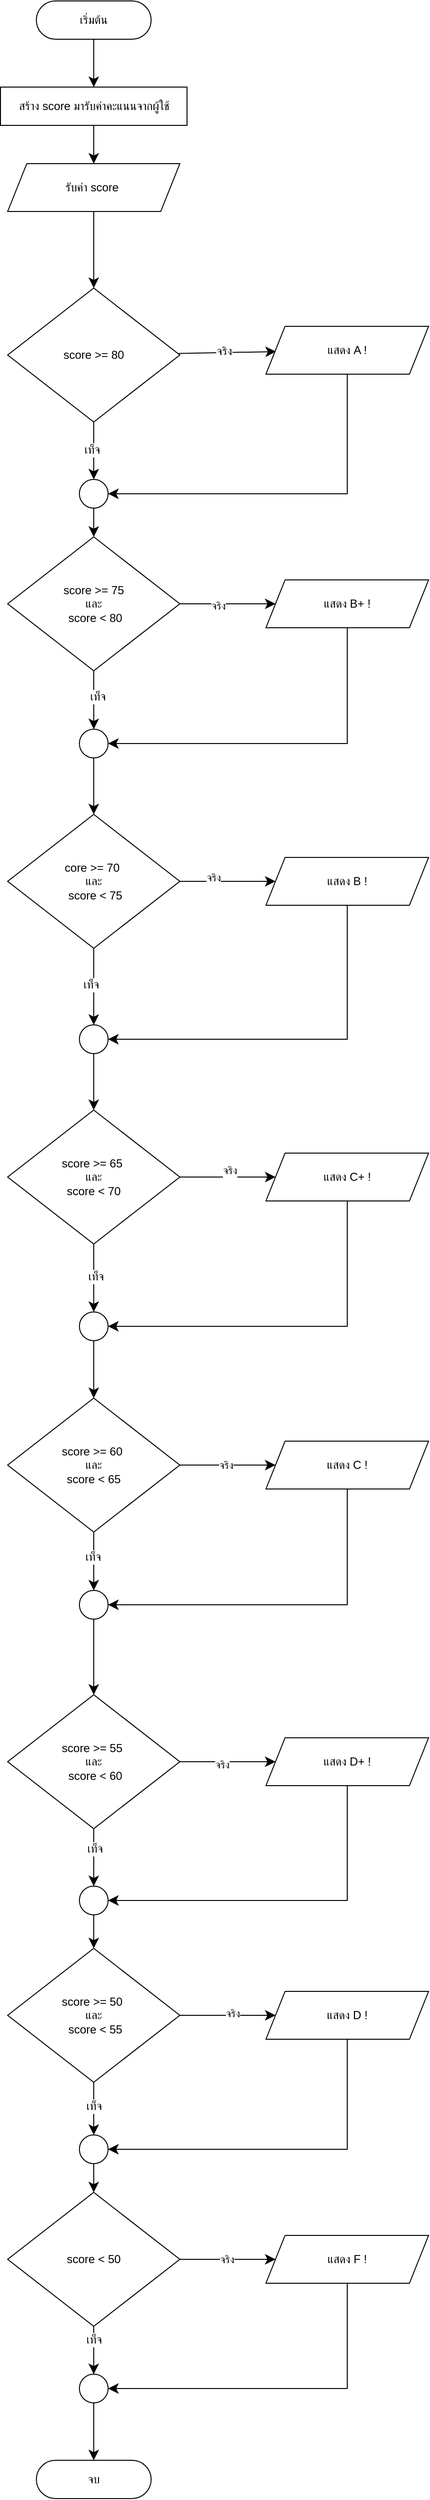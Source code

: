 <mxfile version="25.0.3">
  <diagram name="หน้า-1" id="xHKG1W1PJYsbXhlyq4G4">
    <mxGraphModel dx="448" dy="416" grid="1" gridSize="10" guides="1" tooltips="1" connect="1" arrows="1" fold="1" page="1" pageScale="1" pageWidth="827" pageHeight="1169" math="0" shadow="0">
      <root>
        <mxCell id="0" />
        <mxCell id="1" parent="0" />
        <mxCell id="b_nM1j6cAV6Jwso214tW-3" value="" style="edgeStyle=none;curved=1;rounded=0;orthogonalLoop=1;jettySize=auto;html=1;fontSize=12;startSize=8;endSize=8;" parent="1" source="b_nM1j6cAV6Jwso214tW-1" target="b_nM1j6cAV6Jwso214tW-2" edge="1">
          <mxGeometry relative="1" as="geometry" />
        </mxCell>
        <mxCell id="b_nM1j6cAV6Jwso214tW-1" value="เริ่มต้น" style="rounded=1;whiteSpace=wrap;html=1;arcSize=50;" parent="1" vertex="1">
          <mxGeometry x="230" y="10" width="120" height="40" as="geometry" />
        </mxCell>
        <mxCell id="b_nM1j6cAV6Jwso214tW-5" value="" style="edgeStyle=none;curved=1;rounded=0;orthogonalLoop=1;jettySize=auto;html=1;fontSize=12;startSize=8;endSize=8;" parent="1" source="b_nM1j6cAV6Jwso214tW-2" target="b_nM1j6cAV6Jwso214tW-4" edge="1">
          <mxGeometry relative="1" as="geometry" />
        </mxCell>
        <mxCell id="b_nM1j6cAV6Jwso214tW-2" value="สร้าง score มารับค่าคะแนนจากผู้ใช้" style="rounded=0;whiteSpace=wrap;html=1;" parent="1" vertex="1">
          <mxGeometry x="192.5" y="100" width="195" height="40" as="geometry" />
        </mxCell>
        <mxCell id="b_nM1j6cAV6Jwso214tW-7" value="" style="edgeStyle=none;curved=1;rounded=0;orthogonalLoop=1;jettySize=auto;html=1;fontSize=12;startSize=8;endSize=8;" parent="1" source="b_nM1j6cAV6Jwso214tW-4" target="b_nM1j6cAV6Jwso214tW-6" edge="1">
          <mxGeometry relative="1" as="geometry" />
        </mxCell>
        <mxCell id="b_nM1j6cAV6Jwso214tW-4" value="รับค่า score&amp;nbsp;" style="shape=parallelogram;perimeter=parallelogramPerimeter;whiteSpace=wrap;html=1;fixedSize=1;" parent="1" vertex="1">
          <mxGeometry x="200" y="180" width="180" height="50" as="geometry" />
        </mxCell>
        <mxCell id="b_nM1j6cAV6Jwso214tW-22" value="" style="edgeStyle=none;curved=1;rounded=0;orthogonalLoop=1;jettySize=auto;html=1;fontSize=12;startSize=8;endSize=8;" parent="1" source="b_nM1j6cAV6Jwso214tW-87" target="b_nM1j6cAV6Jwso214tW-10" edge="1">
          <mxGeometry relative="1" as="geometry" />
        </mxCell>
        <mxCell id="b_nM1j6cAV6Jwso214tW-34" value="" style="edgeStyle=none;curved=1;rounded=0;orthogonalLoop=1;jettySize=auto;html=1;fontSize=12;startSize=8;endSize=8;" parent="1" edge="1">
          <mxGeometry relative="1" as="geometry">
            <mxPoint x="378.868" y="378.342" as="sourcePoint" />
            <mxPoint x="480.43" y="376.426" as="targetPoint" />
          </mxGeometry>
        </mxCell>
        <mxCell id="b_nM1j6cAV6Jwso214tW-35" value="จริง" style="edgeLabel;html=1;align=center;verticalAlign=middle;resizable=0;points=[];fontSize=12;" parent="b_nM1j6cAV6Jwso214tW-34" vertex="1" connectable="0">
          <mxGeometry x="-0.054" y="2" relative="1" as="geometry">
            <mxPoint x="-1" as="offset" />
          </mxGeometry>
        </mxCell>
        <mxCell id="b_nM1j6cAV6Jwso214tW-6" value="score &gt;= 80" style="rhombus;whiteSpace=wrap;html=1;" parent="1" vertex="1">
          <mxGeometry x="200" y="310" width="180" height="140" as="geometry" />
        </mxCell>
        <mxCell id="b_nM1j6cAV6Jwso214tW-17" value="" style="edgeStyle=none;curved=1;rounded=0;orthogonalLoop=1;jettySize=auto;html=1;fontSize=12;startSize=8;endSize=8;exitX=0.5;exitY=1;exitDx=0;exitDy=0;" parent="1" source="b_nM1j6cAV6Jwso214tW-83" target="b_nM1j6cAV6Jwso214tW-11" edge="1">
          <mxGeometry relative="1" as="geometry">
            <mxPoint x="250" y="1070" as="sourcePoint" />
          </mxGeometry>
        </mxCell>
        <mxCell id="b_nM1j6cAV6Jwso214tW-96" value="" style="edgeStyle=none;curved=1;rounded=0;orthogonalLoop=1;jettySize=auto;html=1;fontSize=12;startSize=8;endSize=8;" parent="1" source="b_nM1j6cAV6Jwso214tW-10" target="b_nM1j6cAV6Jwso214tW-38" edge="1">
          <mxGeometry relative="1" as="geometry" />
        </mxCell>
        <mxCell id="7eQ8FNlqFgEWoH0mjbUI-2" value="จริง" style="edgeLabel;html=1;align=center;verticalAlign=middle;resizable=0;points=[];" vertex="1" connectable="0" parent="b_nM1j6cAV6Jwso214tW-96">
          <mxGeometry x="-0.2" y="-2" relative="1" as="geometry">
            <mxPoint as="offset" />
          </mxGeometry>
        </mxCell>
        <mxCell id="b_nM1j6cAV6Jwso214tW-10" value="score &amp;gt;= 75&lt;div&gt;และ&lt;/div&gt;&lt;div&gt;&amp;nbsp;score &amp;lt; 80&lt;/div&gt;" style="rhombus;whiteSpace=wrap;html=1;" parent="1" vertex="1">
          <mxGeometry x="200" y="570" width="180" height="140" as="geometry" />
        </mxCell>
        <mxCell id="b_nM1j6cAV6Jwso214tW-18" value="" style="edgeStyle=none;curved=1;rounded=0;orthogonalLoop=1;jettySize=auto;html=1;fontSize=12;startSize=8;endSize=8;" parent="1" source="b_nM1j6cAV6Jwso214tW-99" target="b_nM1j6cAV6Jwso214tW-12" edge="1">
          <mxGeometry relative="1" as="geometry" />
        </mxCell>
        <mxCell id="b_nM1j6cAV6Jwso214tW-98" value="" style="edgeStyle=none;curved=1;rounded=0;orthogonalLoop=1;jettySize=auto;html=1;fontSize=12;startSize=8;endSize=8;" parent="1" source="b_nM1j6cAV6Jwso214tW-11" target="b_nM1j6cAV6Jwso214tW-41" edge="1">
          <mxGeometry relative="1" as="geometry" />
        </mxCell>
        <mxCell id="7eQ8FNlqFgEWoH0mjbUI-3" value="&#xa;&lt;span style=&quot;color: rgb(0, 0, 0); font-family: Helvetica; font-size: 11px; font-style: normal; font-variant-ligatures: normal; font-variant-caps: normal; font-weight: 400; letter-spacing: normal; orphans: 2; text-align: center; text-indent: 0px; text-transform: none; widows: 2; word-spacing: 0px; -webkit-text-stroke-width: 0px; white-space: nowrap; background-color: rgb(255, 255, 255); text-decoration-thickness: initial; text-decoration-style: initial; text-decoration-color: initial; display: inline !important; float: none;&quot;&gt;จริง&lt;/span&gt;&#xa;&#xa;" style="edgeLabel;html=1;align=center;verticalAlign=middle;resizable=0;points=[];" vertex="1" connectable="0" parent="b_nM1j6cAV6Jwso214tW-98">
          <mxGeometry x="-0.3" y="-3" relative="1" as="geometry">
            <mxPoint as="offset" />
          </mxGeometry>
        </mxCell>
        <mxCell id="b_nM1j6cAV6Jwso214tW-11" value="core &amp;gt;= 70&amp;nbsp;&lt;div&gt;และ&lt;/div&gt;&lt;div&gt;&amp;nbsp;score &amp;lt; 75&lt;/div&gt;" style="rhombus;whiteSpace=wrap;html=1;" parent="1" vertex="1">
          <mxGeometry x="200" y="860" width="180" height="140" as="geometry" />
        </mxCell>
        <mxCell id="b_nM1j6cAV6Jwso214tW-19" value="" style="edgeStyle=none;curved=1;rounded=0;orthogonalLoop=1;jettySize=auto;html=1;fontSize=12;startSize=8;endSize=8;" parent="1" source="b_nM1j6cAV6Jwso214tW-104" target="b_nM1j6cAV6Jwso214tW-13" edge="1">
          <mxGeometry relative="1" as="geometry" />
        </mxCell>
        <mxCell id="b_nM1j6cAV6Jwso214tW-109" value="" style="edgeStyle=none;curved=1;rounded=0;orthogonalLoop=1;jettySize=auto;html=1;fontSize=12;startSize=8;endSize=8;" parent="1" source="b_nM1j6cAV6Jwso214tW-12" target="b_nM1j6cAV6Jwso214tW-51" edge="1">
          <mxGeometry relative="1" as="geometry" />
        </mxCell>
        <mxCell id="7eQ8FNlqFgEWoH0mjbUI-4" value="&#xa;&lt;span style=&quot;color: rgb(0, 0, 0); font-family: Helvetica; font-size: 11px; font-style: normal; font-variant-ligatures: normal; font-variant-caps: normal; font-weight: 400; letter-spacing: normal; orphans: 2; text-align: center; text-indent: 0px; text-transform: none; widows: 2; word-spacing: 0px; -webkit-text-stroke-width: 0px; white-space: nowrap; background-color: rgb(255, 255, 255); text-decoration-thickness: initial; text-decoration-style: initial; text-decoration-color: initial; display: inline !important; float: none;&quot;&gt;จริง&lt;/span&gt;&#xa;&#xa;" style="edgeLabel;html=1;align=center;verticalAlign=middle;resizable=0;points=[];" vertex="1" connectable="0" parent="b_nM1j6cAV6Jwso214tW-109">
          <mxGeometry x="0.035" relative="1" as="geometry">
            <mxPoint as="offset" />
          </mxGeometry>
        </mxCell>
        <mxCell id="b_nM1j6cAV6Jwso214tW-12" value="score &amp;gt;= 65&amp;nbsp;&lt;div&gt;และ&lt;/div&gt;&lt;div&gt;score &amp;lt; 70&lt;/div&gt;" style="rhombus;whiteSpace=wrap;html=1;" parent="1" vertex="1">
          <mxGeometry x="200" y="1169" width="180" height="140" as="geometry" />
        </mxCell>
        <mxCell id="b_nM1j6cAV6Jwso214tW-110" value="" style="edgeStyle=none;curved=1;rounded=0;orthogonalLoop=1;jettySize=auto;html=1;fontSize=12;startSize=8;endSize=8;" parent="1" source="b_nM1j6cAV6Jwso214tW-13" target="b_nM1j6cAV6Jwso214tW-55" edge="1">
          <mxGeometry relative="1" as="geometry" />
        </mxCell>
        <mxCell id="7eQ8FNlqFgEWoH0mjbUI-5" value="จริง" style="edgeLabel;html=1;align=center;verticalAlign=middle;resizable=0;points=[];" vertex="1" connectable="0" parent="b_nM1j6cAV6Jwso214tW-110">
          <mxGeometry x="-0.052" relative="1" as="geometry">
            <mxPoint as="offset" />
          </mxGeometry>
        </mxCell>
        <mxCell id="b_nM1j6cAV6Jwso214tW-111" style="edgeStyle=none;curved=1;rounded=0;orthogonalLoop=1;jettySize=auto;html=1;exitX=0.5;exitY=1;exitDx=0;exitDy=0;entryX=0.5;entryY=0;entryDx=0;entryDy=0;fontSize=12;startSize=8;endSize=8;" parent="1" source="b_nM1j6cAV6Jwso214tW-112" target="b_nM1j6cAV6Jwso214tW-14" edge="1">
          <mxGeometry relative="1" as="geometry" />
        </mxCell>
        <mxCell id="b_nM1j6cAV6Jwso214tW-13" value="score &amp;gt;= 60&amp;nbsp;&lt;div&gt;และ&lt;/div&gt;&lt;div&gt;score &amp;lt; 65&lt;/div&gt;" style="rhombus;whiteSpace=wrap;html=1;" parent="1" vertex="1">
          <mxGeometry x="200" y="1470" width="180" height="140" as="geometry" />
        </mxCell>
        <mxCell id="b_nM1j6cAV6Jwso214tW-114" value="" style="edgeStyle=none;curved=1;rounded=0;orthogonalLoop=1;jettySize=auto;html=1;fontSize=12;startSize=8;endSize=8;" parent="1" source="b_nM1j6cAV6Jwso214tW-14" target="b_nM1j6cAV6Jwso214tW-63" edge="1">
          <mxGeometry relative="1" as="geometry" />
        </mxCell>
        <mxCell id="7eQ8FNlqFgEWoH0mjbUI-6" value="จริง" style="edgeLabel;html=1;align=center;verticalAlign=middle;resizable=0;points=[];" vertex="1" connectable="0" parent="b_nM1j6cAV6Jwso214tW-114">
          <mxGeometry x="-0.122" y="-3" relative="1" as="geometry">
            <mxPoint as="offset" />
          </mxGeometry>
        </mxCell>
        <mxCell id="b_nM1j6cAV6Jwso214tW-116" value="" style="edgeStyle=none;curved=1;rounded=0;orthogonalLoop=1;jettySize=auto;html=1;fontSize=12;startSize=8;endSize=8;" parent="1" source="b_nM1j6cAV6Jwso214tW-118" target="b_nM1j6cAV6Jwso214tW-15" edge="1">
          <mxGeometry relative="1" as="geometry" />
        </mxCell>
        <mxCell id="b_nM1j6cAV6Jwso214tW-14" value="score &amp;gt;= 55&amp;nbsp;&lt;div&gt;และ&lt;/div&gt;&lt;div&gt;&amp;nbsp;score &amp;lt; 60&lt;/div&gt;" style="rhombus;whiteSpace=wrap;html=1;" parent="1" vertex="1">
          <mxGeometry x="200" y="1780" width="180" height="140" as="geometry" />
        </mxCell>
        <mxCell id="b_nM1j6cAV6Jwso214tW-117" value="" style="edgeStyle=none;curved=1;rounded=0;orthogonalLoop=1;jettySize=auto;html=1;fontSize=12;startSize=8;endSize=8;" parent="1" source="b_nM1j6cAV6Jwso214tW-120" target="b_nM1j6cAV6Jwso214tW-16" edge="1">
          <mxGeometry relative="1" as="geometry" />
        </mxCell>
        <mxCell id="b_nM1j6cAV6Jwso214tW-122" value="" style="edgeStyle=none;curved=1;rounded=0;orthogonalLoop=1;jettySize=auto;html=1;fontSize=12;startSize=8;endSize=8;" parent="1" source="b_nM1j6cAV6Jwso214tW-15" target="b_nM1j6cAV6Jwso214tW-68" edge="1">
          <mxGeometry relative="1" as="geometry" />
        </mxCell>
        <mxCell id="7eQ8FNlqFgEWoH0mjbUI-7" value="จริง" style="edgeLabel;html=1;align=center;verticalAlign=middle;resizable=0;points=[];" vertex="1" connectable="0" parent="b_nM1j6cAV6Jwso214tW-122">
          <mxGeometry x="0.087" y="2" relative="1" as="geometry">
            <mxPoint as="offset" />
          </mxGeometry>
        </mxCell>
        <mxCell id="b_nM1j6cAV6Jwso214tW-15" value="score &amp;gt;= 50&amp;nbsp;&lt;div&gt;และ&lt;/div&gt;&lt;div&gt;&amp;nbsp;score &amp;lt; 55&lt;/div&gt;" style="rhombus;whiteSpace=wrap;html=1;" parent="1" vertex="1">
          <mxGeometry x="200" y="2045" width="180" height="140" as="geometry" />
        </mxCell>
        <mxCell id="b_nM1j6cAV6Jwso214tW-32" value="" style="edgeStyle=none;curved=1;rounded=0;orthogonalLoop=1;jettySize=auto;html=1;fontSize=12;startSize=8;endSize=8;exitX=0.5;exitY=1;exitDx=0;exitDy=0;" parent="1" source="b_nM1j6cAV6Jwso214tW-127" target="b_nM1j6cAV6Jwso214tW-31" edge="1">
          <mxGeometry relative="1" as="geometry">
            <mxPoint x="290" y="2530" as="sourcePoint" />
          </mxGeometry>
        </mxCell>
        <mxCell id="b_nM1j6cAV6Jwso214tW-123" value="" style="edgeStyle=none;curved=1;rounded=0;orthogonalLoop=1;jettySize=auto;html=1;fontSize=12;startSize=8;endSize=8;" parent="1" source="b_nM1j6cAV6Jwso214tW-16" target="b_nM1j6cAV6Jwso214tW-73" edge="1">
          <mxGeometry relative="1" as="geometry" />
        </mxCell>
        <mxCell id="7eQ8FNlqFgEWoH0mjbUI-8" value="จริง" style="edgeLabel;html=1;align=center;verticalAlign=middle;resizable=0;points=[];" vertex="1" connectable="0" parent="b_nM1j6cAV6Jwso214tW-123">
          <mxGeometry x="-0.035" relative="1" as="geometry">
            <mxPoint as="offset" />
          </mxGeometry>
        </mxCell>
        <mxCell id="b_nM1j6cAV6Jwso214tW-16" value="score &lt; 50" style="rhombus;whiteSpace=wrap;html=1;" parent="1" vertex="1">
          <mxGeometry x="200" y="2300" width="180" height="140" as="geometry" />
        </mxCell>
        <mxCell id="b_nM1j6cAV6Jwso214tW-31" value="จบ" style="rounded=1;whiteSpace=wrap;html=1;arcSize=50;" parent="1" vertex="1">
          <mxGeometry x="230" y="2580" width="120" height="40" as="geometry" />
        </mxCell>
        <mxCell id="b_nM1j6cAV6Jwso214tW-91" style="edgeStyle=orthogonalEdgeStyle;rounded=0;orthogonalLoop=1;jettySize=auto;html=1;exitX=0.5;exitY=1;exitDx=0;exitDy=0;entryX=1;entryY=0.5;entryDx=0;entryDy=0;fontSize=12;startSize=8;endSize=8;" parent="1" source="b_nM1j6cAV6Jwso214tW-33" target="b_nM1j6cAV6Jwso214tW-87" edge="1">
          <mxGeometry relative="1" as="geometry" />
        </mxCell>
        <mxCell id="b_nM1j6cAV6Jwso214tW-33" value="แสดง A !" style="shape=parallelogram;perimeter=parallelogramPerimeter;whiteSpace=wrap;html=1;fixedSize=1;" parent="1" vertex="1">
          <mxGeometry x="470" y="350" width="170" height="50" as="geometry" />
        </mxCell>
        <mxCell id="b_nM1j6cAV6Jwso214tW-97" style="edgeStyle=orthogonalEdgeStyle;rounded=0;orthogonalLoop=1;jettySize=auto;html=1;exitX=0.5;exitY=1;exitDx=0;exitDy=0;entryX=1;entryY=0.5;entryDx=0;entryDy=0;fontSize=12;startSize=8;endSize=8;" parent="1" source="b_nM1j6cAV6Jwso214tW-38" target="b_nM1j6cAV6Jwso214tW-83" edge="1">
          <mxGeometry relative="1" as="geometry" />
        </mxCell>
        <mxCell id="b_nM1j6cAV6Jwso214tW-38" value="แสดง B+ !" style="shape=parallelogram;perimeter=parallelogramPerimeter;whiteSpace=wrap;html=1;fixedSize=1;" parent="1" vertex="1">
          <mxGeometry x="470" y="615" width="170" height="50" as="geometry" />
        </mxCell>
        <mxCell id="b_nM1j6cAV6Jwso214tW-102" style="edgeStyle=orthogonalEdgeStyle;rounded=0;orthogonalLoop=1;jettySize=auto;html=1;exitX=0.5;exitY=1;exitDx=0;exitDy=0;entryX=1;entryY=0.5;entryDx=0;entryDy=0;fontSize=12;startSize=8;endSize=8;" parent="1" source="b_nM1j6cAV6Jwso214tW-41" target="b_nM1j6cAV6Jwso214tW-99" edge="1">
          <mxGeometry relative="1" as="geometry" />
        </mxCell>
        <mxCell id="b_nM1j6cAV6Jwso214tW-41" value="แสดง B !" style="shape=parallelogram;perimeter=parallelogramPerimeter;whiteSpace=wrap;html=1;fixedSize=1;" parent="1" vertex="1">
          <mxGeometry x="470" y="905" width="170" height="50" as="geometry" />
        </mxCell>
        <mxCell id="b_nM1j6cAV6Jwso214tW-108" style="edgeStyle=orthogonalEdgeStyle;rounded=0;orthogonalLoop=1;jettySize=auto;html=1;exitX=0.5;exitY=1;exitDx=0;exitDy=0;entryX=1;entryY=0.5;entryDx=0;entryDy=0;fontSize=12;startSize=8;endSize=8;" parent="1" source="b_nM1j6cAV6Jwso214tW-51" target="b_nM1j6cAV6Jwso214tW-104" edge="1">
          <mxGeometry relative="1" as="geometry" />
        </mxCell>
        <mxCell id="b_nM1j6cAV6Jwso214tW-51" value="แสดง C+ !" style="shape=parallelogram;perimeter=parallelogramPerimeter;whiteSpace=wrap;html=1;fixedSize=1;" parent="1" vertex="1">
          <mxGeometry x="470" y="1214" width="170" height="50" as="geometry" />
        </mxCell>
        <mxCell id="b_nM1j6cAV6Jwso214tW-115" style="edgeStyle=orthogonalEdgeStyle;rounded=0;orthogonalLoop=1;jettySize=auto;html=1;exitX=0.5;exitY=1;exitDx=0;exitDy=0;entryX=1;entryY=0.5;entryDx=0;entryDy=0;fontSize=12;startSize=8;endSize=8;" parent="1" source="b_nM1j6cAV6Jwso214tW-55" target="b_nM1j6cAV6Jwso214tW-112" edge="1">
          <mxGeometry relative="1" as="geometry" />
        </mxCell>
        <mxCell id="b_nM1j6cAV6Jwso214tW-55" value="แสดง C !" style="shape=parallelogram;perimeter=parallelogramPerimeter;whiteSpace=wrap;html=1;fixedSize=1;" parent="1" vertex="1">
          <mxGeometry x="470" y="1515" width="170" height="50" as="geometry" />
        </mxCell>
        <mxCell id="b_nM1j6cAV6Jwso214tW-125" style="edgeStyle=orthogonalEdgeStyle;rounded=0;orthogonalLoop=1;jettySize=auto;html=1;entryX=1;entryY=0.5;entryDx=0;entryDy=0;fontSize=12;startSize=8;endSize=8;exitX=0.5;exitY=1;exitDx=0;exitDy=0;" parent="1" source="b_nM1j6cAV6Jwso214tW-63" target="b_nM1j6cAV6Jwso214tW-118" edge="1">
          <mxGeometry relative="1" as="geometry">
            <Array as="points">
              <mxPoint x="555" y="1995" />
            </Array>
          </mxGeometry>
        </mxCell>
        <mxCell id="b_nM1j6cAV6Jwso214tW-63" value="แสดง D+ !" style="shape=parallelogram;perimeter=parallelogramPerimeter;whiteSpace=wrap;html=1;fixedSize=1;" parent="1" vertex="1">
          <mxGeometry x="470" y="1825" width="170" height="50" as="geometry" />
        </mxCell>
        <mxCell id="b_nM1j6cAV6Jwso214tW-124" style="edgeStyle=orthogonalEdgeStyle;rounded=0;orthogonalLoop=1;jettySize=auto;html=1;exitX=0.5;exitY=1;exitDx=0;exitDy=0;entryX=1;entryY=0.5;entryDx=0;entryDy=0;fontSize=12;startSize=8;endSize=8;" parent="1" source="b_nM1j6cAV6Jwso214tW-68" target="b_nM1j6cAV6Jwso214tW-120" edge="1">
          <mxGeometry relative="1" as="geometry" />
        </mxCell>
        <mxCell id="b_nM1j6cAV6Jwso214tW-68" value="แสดง D !" style="shape=parallelogram;perimeter=parallelogramPerimeter;whiteSpace=wrap;html=1;fixedSize=1;" parent="1" vertex="1">
          <mxGeometry x="470" y="2090" width="170" height="50" as="geometry" />
        </mxCell>
        <mxCell id="b_nM1j6cAV6Jwso214tW-129" style="edgeStyle=orthogonalEdgeStyle;rounded=0;orthogonalLoop=1;jettySize=auto;html=1;exitX=0.5;exitY=1;exitDx=0;exitDy=0;entryX=1;entryY=0.5;entryDx=0;entryDy=0;fontSize=12;startSize=8;endSize=8;" parent="1" source="b_nM1j6cAV6Jwso214tW-73" target="b_nM1j6cAV6Jwso214tW-127" edge="1">
          <mxGeometry relative="1" as="geometry" />
        </mxCell>
        <mxCell id="b_nM1j6cAV6Jwso214tW-73" value="แสดง F !" style="shape=parallelogram;perimeter=parallelogramPerimeter;whiteSpace=wrap;html=1;fixedSize=1;" parent="1" vertex="1">
          <mxGeometry x="470" y="2345" width="170" height="50" as="geometry" />
        </mxCell>
        <mxCell id="b_nM1j6cAV6Jwso214tW-84" value="" style="edgeStyle=none;curved=1;rounded=0;orthogonalLoop=1;jettySize=auto;html=1;fontSize=12;startSize=8;endSize=8;exitX=0.5;exitY=1;exitDx=0;exitDy=0;" parent="1" source="b_nM1j6cAV6Jwso214tW-10" target="b_nM1j6cAV6Jwso214tW-83" edge="1">
          <mxGeometry relative="1" as="geometry">
            <mxPoint x="290" y="710" as="sourcePoint" />
            <mxPoint x="256" y="1114" as="targetPoint" />
          </mxGeometry>
        </mxCell>
        <mxCell id="b_nM1j6cAV6Jwso214tW-85" value="เท็จ" style="edgeLabel;html=1;align=center;verticalAlign=middle;resizable=0;points=[];fontSize=12;" parent="b_nM1j6cAV6Jwso214tW-84" vertex="1" connectable="0">
          <mxGeometry x="-0.101" y="-2" relative="1" as="geometry">
            <mxPoint x="6" y="-1" as="offset" />
          </mxGeometry>
        </mxCell>
        <mxCell id="b_nM1j6cAV6Jwso214tW-83" value="" style="ellipse;whiteSpace=wrap;html=1;aspect=fixed;" parent="1" vertex="1">
          <mxGeometry x="275" y="771" width="30" height="30" as="geometry" />
        </mxCell>
        <mxCell id="b_nM1j6cAV6Jwso214tW-88" value="" style="edgeStyle=none;curved=1;rounded=0;orthogonalLoop=1;jettySize=auto;html=1;fontSize=12;startSize=8;endSize=8;" parent="1" source="b_nM1j6cAV6Jwso214tW-6" target="b_nM1j6cAV6Jwso214tW-87" edge="1">
          <mxGeometry relative="1" as="geometry">
            <mxPoint x="290" y="450" as="sourcePoint" />
            <mxPoint x="290" y="570" as="targetPoint" />
          </mxGeometry>
        </mxCell>
        <mxCell id="b_nM1j6cAV6Jwso214tW-89" value="เท็จ" style="edgeLabel;html=1;align=center;verticalAlign=middle;resizable=0;points=[];fontSize=12;" parent="b_nM1j6cAV6Jwso214tW-88" vertex="1" connectable="0">
          <mxGeometry x="-0.053" y="-2" relative="1" as="geometry">
            <mxPoint as="offset" />
          </mxGeometry>
        </mxCell>
        <mxCell id="b_nM1j6cAV6Jwso214tW-87" value="" style="ellipse;whiteSpace=wrap;html=1;aspect=fixed;" parent="1" vertex="1">
          <mxGeometry x="275" y="510" width="30" height="30" as="geometry" />
        </mxCell>
        <mxCell id="b_nM1j6cAV6Jwso214tW-100" value="" style="edgeStyle=none;curved=1;rounded=0;orthogonalLoop=1;jettySize=auto;html=1;fontSize=12;startSize=8;endSize=8;" parent="1" source="b_nM1j6cAV6Jwso214tW-11" target="b_nM1j6cAV6Jwso214tW-99" edge="1">
          <mxGeometry relative="1" as="geometry">
            <mxPoint x="285" y="996" as="sourcePoint" />
            <mxPoint x="255" y="1344" as="targetPoint" />
          </mxGeometry>
        </mxCell>
        <mxCell id="b_nM1j6cAV6Jwso214tW-101" value="เท็จ" style="edgeLabel;html=1;align=center;verticalAlign=middle;resizable=0;points=[];fontSize=12;" parent="b_nM1j6cAV6Jwso214tW-100" vertex="1" connectable="0">
          <mxGeometry x="-0.056" y="-3" relative="1" as="geometry">
            <mxPoint as="offset" />
          </mxGeometry>
        </mxCell>
        <mxCell id="b_nM1j6cAV6Jwso214tW-99" value="" style="ellipse;whiteSpace=wrap;html=1;aspect=fixed;" parent="1" vertex="1">
          <mxGeometry x="275" y="1080" width="30" height="30" as="geometry" />
        </mxCell>
        <mxCell id="b_nM1j6cAV6Jwso214tW-105" value="" style="edgeStyle=none;curved=1;rounded=0;orthogonalLoop=1;jettySize=auto;html=1;fontSize=12;startSize=8;endSize=8;" parent="1" source="b_nM1j6cAV6Jwso214tW-12" target="b_nM1j6cAV6Jwso214tW-104" edge="1">
          <mxGeometry relative="1" as="geometry">
            <mxPoint x="283" y="1304" as="sourcePoint" />
            <mxPoint x="257" y="1565" as="targetPoint" />
          </mxGeometry>
        </mxCell>
        <mxCell id="b_nM1j6cAV6Jwso214tW-106" value="เท็จ" style="edgeLabel;html=1;align=center;verticalAlign=middle;resizable=0;points=[];fontSize=12;" parent="b_nM1j6cAV6Jwso214tW-105" vertex="1" connectable="0">
          <mxGeometry x="-0.055" y="2" relative="1" as="geometry">
            <mxPoint as="offset" />
          </mxGeometry>
        </mxCell>
        <mxCell id="b_nM1j6cAV6Jwso214tW-104" value="" style="ellipse;whiteSpace=wrap;html=1;aspect=fixed;" parent="1" vertex="1">
          <mxGeometry x="275" y="1380" width="30" height="30" as="geometry" />
        </mxCell>
        <mxCell id="b_nM1j6cAV6Jwso214tW-113" value="" style="edgeStyle=none;curved=1;rounded=0;orthogonalLoop=1;jettySize=auto;html=1;exitX=0.5;exitY=1;exitDx=0;exitDy=0;entryX=0.5;entryY=0;entryDx=0;entryDy=0;fontSize=12;startSize=8;endSize=8;" parent="1" source="b_nM1j6cAV6Jwso214tW-13" target="b_nM1j6cAV6Jwso214tW-112" edge="1">
          <mxGeometry relative="1" as="geometry">
            <mxPoint x="290" y="1610" as="sourcePoint" />
            <mxPoint x="290" y="1780" as="targetPoint" />
          </mxGeometry>
        </mxCell>
        <mxCell id="7eQ8FNlqFgEWoH0mjbUI-9" value="&lt;span style=&quot;font-size: 12px;&quot;&gt;เท็จ&lt;/span&gt;" style="edgeLabel;html=1;align=center;verticalAlign=middle;resizable=0;points=[];" vertex="1" connectable="0" parent="b_nM1j6cAV6Jwso214tW-113">
          <mxGeometry x="-0.147" y="-1" relative="1" as="geometry">
            <mxPoint as="offset" />
          </mxGeometry>
        </mxCell>
        <mxCell id="b_nM1j6cAV6Jwso214tW-112" value="" style="ellipse;whiteSpace=wrap;html=1;aspect=fixed;" parent="1" vertex="1">
          <mxGeometry x="275" y="1671" width="30" height="30" as="geometry" />
        </mxCell>
        <mxCell id="b_nM1j6cAV6Jwso214tW-119" value="" style="edgeStyle=none;curved=1;rounded=0;orthogonalLoop=1;jettySize=auto;html=1;fontSize=12;startSize=8;endSize=8;" parent="1" source="b_nM1j6cAV6Jwso214tW-14" target="b_nM1j6cAV6Jwso214tW-118" edge="1">
          <mxGeometry relative="1" as="geometry">
            <mxPoint x="290" y="1920" as="sourcePoint" />
            <mxPoint x="290" y="2045" as="targetPoint" />
          </mxGeometry>
        </mxCell>
        <mxCell id="7eQ8FNlqFgEWoH0mjbUI-10" value="&lt;span style=&quot;font-size: 12px;&quot;&gt;เท็จ&lt;/span&gt;" style="edgeLabel;html=1;align=center;verticalAlign=middle;resizable=0;points=[];" vertex="1" connectable="0" parent="b_nM1j6cAV6Jwso214tW-119">
          <mxGeometry x="-0.319" y="1" relative="1" as="geometry">
            <mxPoint as="offset" />
          </mxGeometry>
        </mxCell>
        <mxCell id="b_nM1j6cAV6Jwso214tW-118" value="" style="ellipse;whiteSpace=wrap;html=1;aspect=fixed;" parent="1" vertex="1">
          <mxGeometry x="275" y="1980" width="30" height="30" as="geometry" />
        </mxCell>
        <mxCell id="b_nM1j6cAV6Jwso214tW-121" value="" style="edgeStyle=none;curved=1;rounded=0;orthogonalLoop=1;jettySize=auto;html=1;fontSize=12;startSize=8;endSize=8;" parent="1" source="b_nM1j6cAV6Jwso214tW-15" target="b_nM1j6cAV6Jwso214tW-120" edge="1">
          <mxGeometry relative="1" as="geometry">
            <mxPoint x="290" y="2185" as="sourcePoint" />
            <mxPoint x="290" y="2300" as="targetPoint" />
          </mxGeometry>
        </mxCell>
        <mxCell id="7eQ8FNlqFgEWoH0mjbUI-11" value="&lt;span style=&quot;font-size: 12px;&quot;&gt;เท็จ&lt;/span&gt;" style="edgeLabel;html=1;align=center;verticalAlign=middle;resizable=0;points=[];" vertex="1" connectable="0" parent="b_nM1j6cAV6Jwso214tW-121">
          <mxGeometry x="-0.6" y="2" relative="1" as="geometry">
            <mxPoint x="-2" y="14" as="offset" />
          </mxGeometry>
        </mxCell>
        <mxCell id="b_nM1j6cAV6Jwso214tW-120" value="" style="ellipse;whiteSpace=wrap;html=1;aspect=fixed;" parent="1" vertex="1">
          <mxGeometry x="275" y="2240" width="30" height="30" as="geometry" />
        </mxCell>
        <mxCell id="b_nM1j6cAV6Jwso214tW-128" value="" style="edgeStyle=none;curved=1;rounded=0;orthogonalLoop=1;jettySize=auto;html=1;fontSize=12;startSize=8;endSize=8;exitX=0.5;exitY=1;exitDx=0;exitDy=0;" parent="1" source="b_nM1j6cAV6Jwso214tW-16" target="b_nM1j6cAV6Jwso214tW-127" edge="1">
          <mxGeometry relative="1" as="geometry">
            <mxPoint x="290" y="2440" as="sourcePoint" />
            <mxPoint x="290" y="2580" as="targetPoint" />
          </mxGeometry>
        </mxCell>
        <mxCell id="7eQ8FNlqFgEWoH0mjbUI-12" value="&lt;span style=&quot;font-size: 12px;&quot;&gt;เท็จ&lt;/span&gt;" style="edgeLabel;html=1;align=center;verticalAlign=middle;resizable=0;points=[];" vertex="1" connectable="0" parent="b_nM1j6cAV6Jwso214tW-128">
          <mxGeometry x="-0.449" relative="1" as="geometry">
            <mxPoint as="offset" />
          </mxGeometry>
        </mxCell>
        <mxCell id="b_nM1j6cAV6Jwso214tW-127" value="" style="ellipse;whiteSpace=wrap;html=1;aspect=fixed;" parent="1" vertex="1">
          <mxGeometry x="275" y="2490" width="30" height="30" as="geometry" />
        </mxCell>
      </root>
    </mxGraphModel>
  </diagram>
</mxfile>
